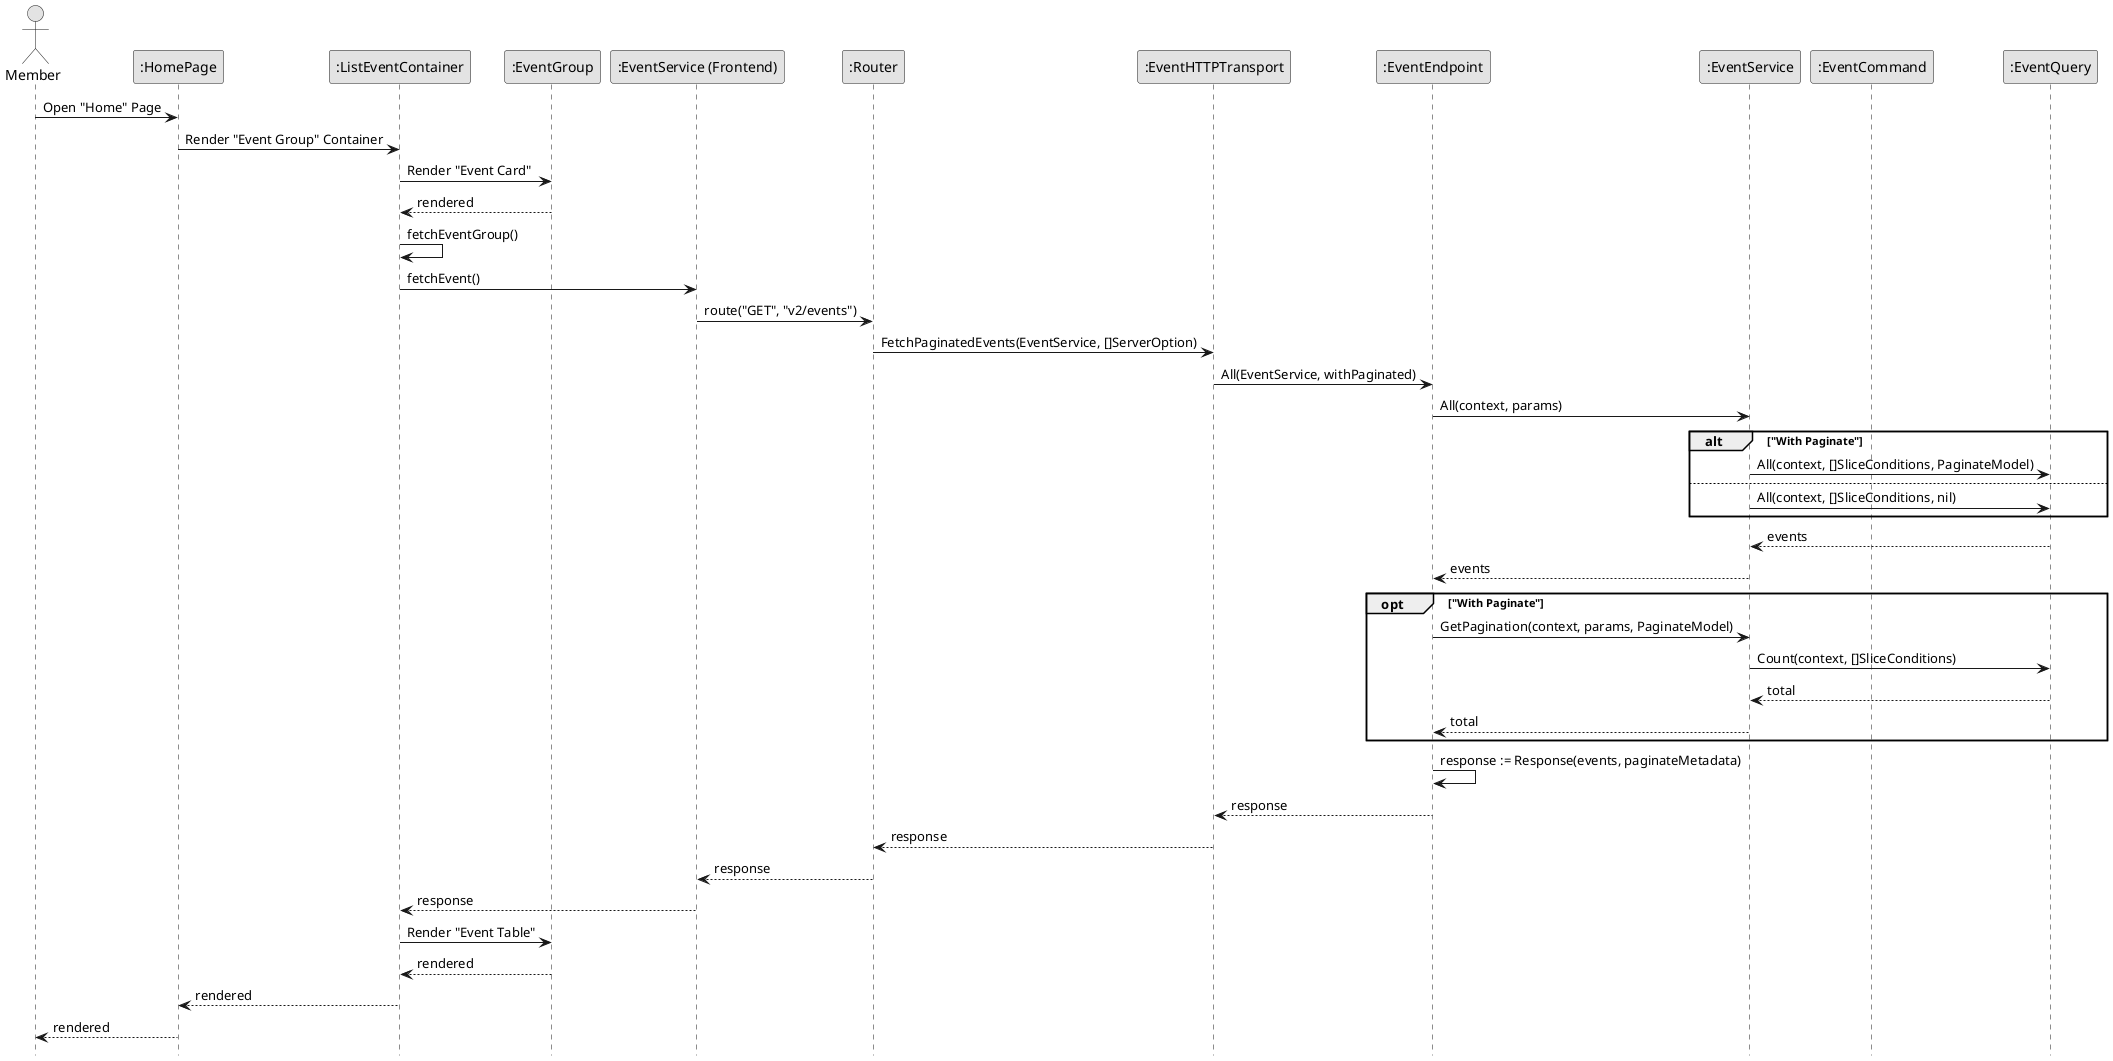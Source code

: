 @startuml GetEvent_Member

skinparam Monochrome true
skinparam Shadowing false
hide footbox

actor Member
participant ":HomePage" as HomePage
participant ":ListEventContainer" as ListEventContainer
participant ":EventGroup" as EventGroup
participant ":EventService (Frontend)" as FEEventService
participant ":Router" as Router
participant ":EventHTTPTransport" as EventHTTPTransport
participant ":EventEndpoint" as EventEndpoint
participant ":EventService" as EventService
participant ":EventCommand" as EventCommand
participant ":EventQuery" as EventQuery

Member->HomePage: Open "Home" Page
HomePage->ListEventContainer: Render "Event Group" Container
ListEventContainer->EventGroup: Render "Event Card"
EventGroup-->ListEventContainer: rendered
ListEventContainer->ListEventContainer: fetchEventGroup()
ListEventContainer->FEEventService: fetchEvent()
FEEventService->Router: route("GET", "v2/events")
Router->EventHTTPTransport: FetchPaginatedEvents(EventService, []ServerOption)
EventHTTPTransport->EventEndpoint: All(EventService, withPaginated)
EventEndpoint->EventService: All(context, params)

alt "With Paginate"
    EventService->EventQuery: All(context, []SliceConditions, PaginateModel)
else
    EventService->EventQuery: All(context, []SliceConditions, nil)
end
EventQuery-->EventService: events
EventService-->EventEndpoint: events

opt "With Paginate"
    EventEndpoint->EventService: GetPagination(context, params, PaginateModel)
    EventService->EventQuery: Count(context, []SliceConditions)
    EventQuery-->EventService: total
    EventService-->EventEndpoint: total
end

EventEndpoint->EventEndpoint: response := Response(events, paginateMetadata)
EventEndpoint-->EventHTTPTransport: response
EventHTTPTransport-->Router: response
Router-->FEEventService: response
FEEventService-->ListEventContainer: response
ListEventContainer->EventGroup: Render "Event Table"
EventGroup-->ListEventContainer: rendered
ListEventContainer-->HomePage: rendered
HomePage-->Member: rendered

@enduml